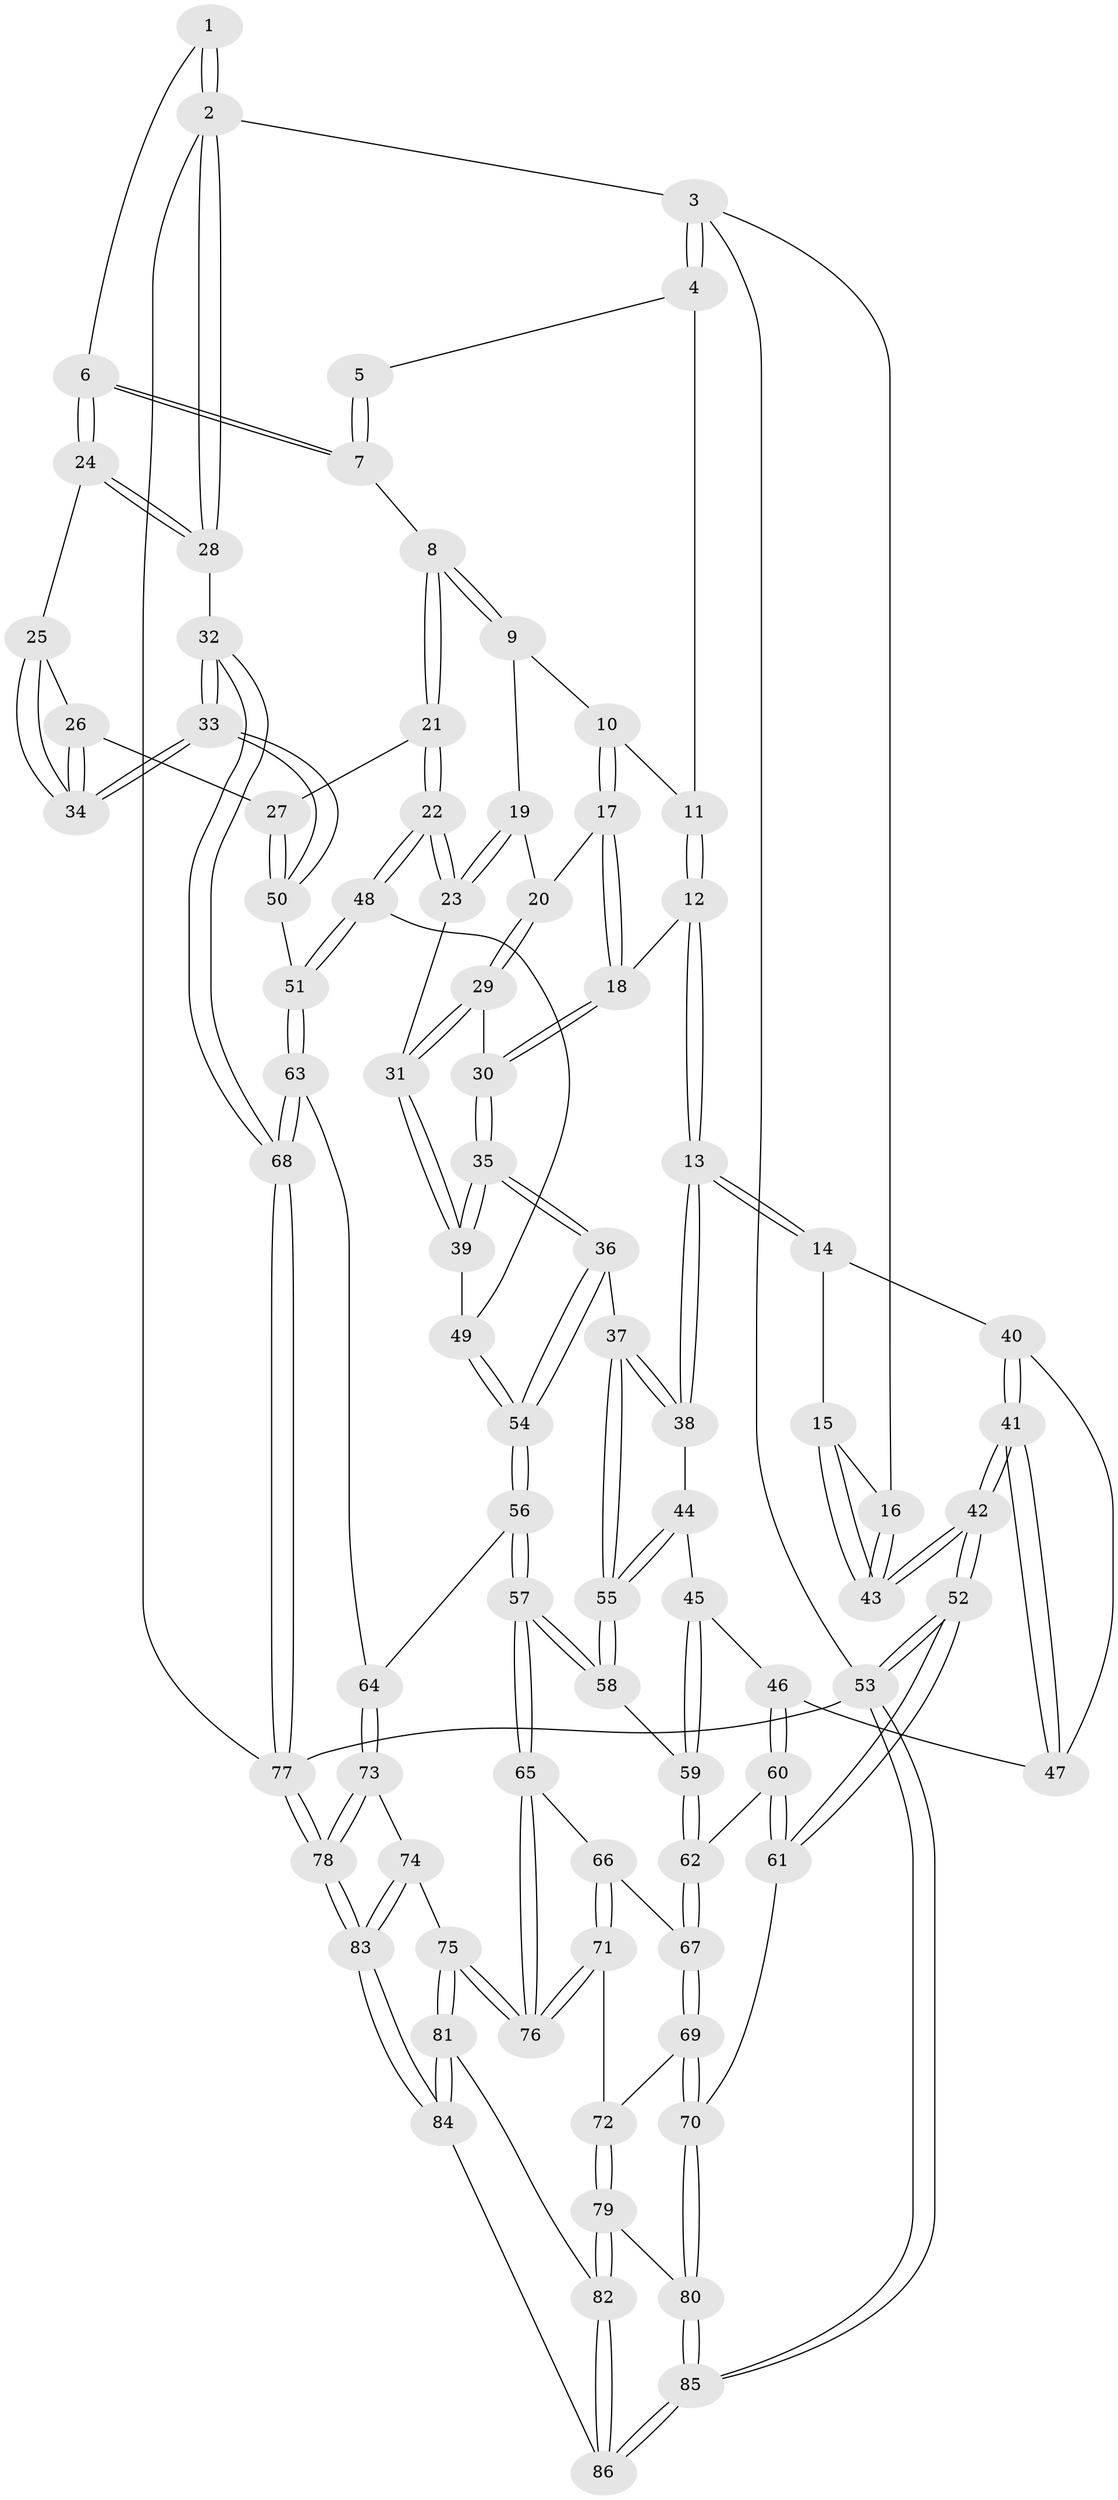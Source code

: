 // Generated by graph-tools (version 1.1) at 2025/03/03/09/25 03:03:21]
// undirected, 86 vertices, 212 edges
graph export_dot {
graph [start="1"]
  node [color=gray90,style=filled];
  1 [pos="+1+0"];
  2 [pos="+1+0"];
  3 [pos="+0+0"];
  4 [pos="+0.43936150869359364+0"];
  5 [pos="+0.8044188145812841+0"];
  6 [pos="+0.8677134034366532+0.15854728487762643"];
  7 [pos="+0.7968408717372453+0.13445069621038366"];
  8 [pos="+0.7806459614269199+0.13992503824435895"];
  9 [pos="+0.7106538349624257+0.13971089281841417"];
  10 [pos="+0.49294602579117125+0"];
  11 [pos="+0.4439599139227199+0"];
  12 [pos="+0.3203230436934334+0.21323041603202042"];
  13 [pos="+0.2621418733062017+0.25833831198344026"];
  14 [pos="+0.2011588638121263+0.2534513892990098"];
  15 [pos="+0.20098140349721053+0.2533512974816561"];
  16 [pos="+0+0"];
  17 [pos="+0.548180296283203+0.2093089915578202"];
  18 [pos="+0.47512577752795326+0.29084627009243674"];
  19 [pos="+0.6791621321807249+0.1872379323985574"];
  20 [pos="+0.6124377191617865+0.2352055491679724"];
  21 [pos="+0.744190057667761+0.3412555114280302"];
  22 [pos="+0.7355528001409022+0.3432993132647764"];
  23 [pos="+0.7202144679535377+0.33893498903666935"];
  24 [pos="+0.8953436281489964+0.18473301109220472"];
  25 [pos="+0.8947790688970716+0.20785452713227937"];
  26 [pos="+0.8015363779289042+0.3133850674877623"];
  27 [pos="+0.7521861052247016+0.3427033439306758"];
  28 [pos="+1+0.12928023270519726"];
  29 [pos="+0.6289798295442067+0.32591990881515825"];
  30 [pos="+0.48706740026364737+0.31918448695817986"];
  31 [pos="+0.6417402299650375+0.33911141275418827"];
  32 [pos="+1+0.5494897826366458"];
  33 [pos="+1+0.49884428073195164"];
  34 [pos="+0.9421060244176017+0.34769946484423203"];
  35 [pos="+0.4726431772999031+0.43313451465549463"];
  36 [pos="+0.470053411269964+0.4384684313053182"];
  37 [pos="+0.4003633420868841+0.4500109263613517"];
  38 [pos="+0.2851392320773646+0.3407042442082706"];
  39 [pos="+0.6206153515427495+0.3843911286998983"];
  40 [pos="+0.16282200659565377+0.3195618479805085"];
  41 [pos="+0.03975457798328209+0.4793613192487282"];
  42 [pos="+0+0.5481375661200331"];
  43 [pos="+0+0.39739077474012074"];
  44 [pos="+0.22745691368962684+0.4648850705455326"];
  45 [pos="+0.21849236156831292+0.477216184839247"];
  46 [pos="+0.2012895088962267+0.49096581363963987"];
  47 [pos="+0.1861303004970856+0.4878023984666418"];
  48 [pos="+0.706539754934739+0.49674049743282195"];
  49 [pos="+0.633816822023464+0.4618468038658361"];
  50 [pos="+0.9230765821910588+0.48713948727218953"];
  51 [pos="+0.7320642555601244+0.5408941434143624"];
  52 [pos="+0+0.7118072583496643"];
  53 [pos="+0+1"];
  54 [pos="+0.5277009729853516+0.5134248260462415"];
  55 [pos="+0.38068706351429493+0.48117372258024654"];
  56 [pos="+0.5411942835144491+0.6049121919641648"];
  57 [pos="+0.44924276359051146+0.6721146486522698"];
  58 [pos="+0.3618387198750341+0.5251055580893433"];
  59 [pos="+0.3509555488560561+0.5298435383590767"];
  60 [pos="+0.24018384408884008+0.6171649955086179"];
  61 [pos="+0.011388884374277914+0.7438965711430792"];
  62 [pos="+0.2456117188323324+0.6182183827681517"];
  63 [pos="+0.690490494445122+0.6267035742093596"];
  64 [pos="+0.6588944982775183+0.6392848765645338"];
  65 [pos="+0.43565142781353106+0.6968332182249243"];
  66 [pos="+0.33078337315199796+0.6708014051476476"];
  67 [pos="+0.2744606525758353+0.6435006593260089"];
  68 [pos="+1+1"];
  69 [pos="+0.25451996611728744+0.7838758965585184"];
  70 [pos="+0.04765930598608259+0.7672669369989765"];
  71 [pos="+0.2684171254691169+0.7866164883055969"];
  72 [pos="+0.2647297718003953+0.788382709072777"];
  73 [pos="+0.6463972400276348+0.7062932803829398"];
  74 [pos="+0.6137331632622604+0.7914928005099932"];
  75 [pos="+0.46890191856370295+0.8281349857194155"];
  76 [pos="+0.43913437378772285+0.7494756990426817"];
  77 [pos="+1+1"];
  78 [pos="+1+1"];
  79 [pos="+0.30999963867354535+0.9166660641901734"];
  80 [pos="+0.1729383720277682+0.9240288251990234"];
  81 [pos="+0.4624286161911678+0.8564861726239394"];
  82 [pos="+0.36758316056416274+0.944080209472177"];
  83 [pos="+1+1"];
  84 [pos="+0.8638955101398146+1"];
  85 [pos="+0.0801770298105334+1"];
  86 [pos="+0.3676908142088029+1"];
  1 -- 2;
  1 -- 2;
  1 -- 6;
  2 -- 3;
  2 -- 28;
  2 -- 28;
  2 -- 77;
  3 -- 4;
  3 -- 4;
  3 -- 16;
  3 -- 53;
  4 -- 5;
  4 -- 11;
  5 -- 7;
  5 -- 7;
  6 -- 7;
  6 -- 7;
  6 -- 24;
  6 -- 24;
  7 -- 8;
  8 -- 9;
  8 -- 9;
  8 -- 21;
  8 -- 21;
  9 -- 10;
  9 -- 19;
  10 -- 11;
  10 -- 17;
  10 -- 17;
  11 -- 12;
  11 -- 12;
  12 -- 13;
  12 -- 13;
  12 -- 18;
  13 -- 14;
  13 -- 14;
  13 -- 38;
  13 -- 38;
  14 -- 15;
  14 -- 40;
  15 -- 16;
  15 -- 43;
  15 -- 43;
  16 -- 43;
  16 -- 43;
  17 -- 18;
  17 -- 18;
  17 -- 20;
  18 -- 30;
  18 -- 30;
  19 -- 20;
  19 -- 23;
  19 -- 23;
  20 -- 29;
  20 -- 29;
  21 -- 22;
  21 -- 22;
  21 -- 27;
  22 -- 23;
  22 -- 23;
  22 -- 48;
  22 -- 48;
  23 -- 31;
  24 -- 25;
  24 -- 28;
  24 -- 28;
  25 -- 26;
  25 -- 34;
  25 -- 34;
  26 -- 27;
  26 -- 34;
  26 -- 34;
  27 -- 50;
  27 -- 50;
  28 -- 32;
  29 -- 30;
  29 -- 31;
  29 -- 31;
  30 -- 35;
  30 -- 35;
  31 -- 39;
  31 -- 39;
  32 -- 33;
  32 -- 33;
  32 -- 68;
  32 -- 68;
  33 -- 34;
  33 -- 34;
  33 -- 50;
  33 -- 50;
  35 -- 36;
  35 -- 36;
  35 -- 39;
  35 -- 39;
  36 -- 37;
  36 -- 54;
  36 -- 54;
  37 -- 38;
  37 -- 38;
  37 -- 55;
  37 -- 55;
  38 -- 44;
  39 -- 49;
  40 -- 41;
  40 -- 41;
  40 -- 47;
  41 -- 42;
  41 -- 42;
  41 -- 47;
  41 -- 47;
  42 -- 43;
  42 -- 43;
  42 -- 52;
  42 -- 52;
  44 -- 45;
  44 -- 55;
  44 -- 55;
  45 -- 46;
  45 -- 59;
  45 -- 59;
  46 -- 47;
  46 -- 60;
  46 -- 60;
  48 -- 49;
  48 -- 51;
  48 -- 51;
  49 -- 54;
  49 -- 54;
  50 -- 51;
  51 -- 63;
  51 -- 63;
  52 -- 53;
  52 -- 53;
  52 -- 61;
  52 -- 61;
  53 -- 85;
  53 -- 85;
  53 -- 77;
  54 -- 56;
  54 -- 56;
  55 -- 58;
  55 -- 58;
  56 -- 57;
  56 -- 57;
  56 -- 64;
  57 -- 58;
  57 -- 58;
  57 -- 65;
  57 -- 65;
  58 -- 59;
  59 -- 62;
  59 -- 62;
  60 -- 61;
  60 -- 61;
  60 -- 62;
  61 -- 70;
  62 -- 67;
  62 -- 67;
  63 -- 64;
  63 -- 68;
  63 -- 68;
  64 -- 73;
  64 -- 73;
  65 -- 66;
  65 -- 76;
  65 -- 76;
  66 -- 67;
  66 -- 71;
  66 -- 71;
  67 -- 69;
  67 -- 69;
  68 -- 77;
  68 -- 77;
  69 -- 70;
  69 -- 70;
  69 -- 72;
  70 -- 80;
  70 -- 80;
  71 -- 72;
  71 -- 76;
  71 -- 76;
  72 -- 79;
  72 -- 79;
  73 -- 74;
  73 -- 78;
  73 -- 78;
  74 -- 75;
  74 -- 83;
  74 -- 83;
  75 -- 76;
  75 -- 76;
  75 -- 81;
  75 -- 81;
  77 -- 78;
  77 -- 78;
  78 -- 83;
  78 -- 83;
  79 -- 80;
  79 -- 82;
  79 -- 82;
  80 -- 85;
  80 -- 85;
  81 -- 82;
  81 -- 84;
  81 -- 84;
  82 -- 86;
  82 -- 86;
  83 -- 84;
  83 -- 84;
  84 -- 86;
  85 -- 86;
  85 -- 86;
}
